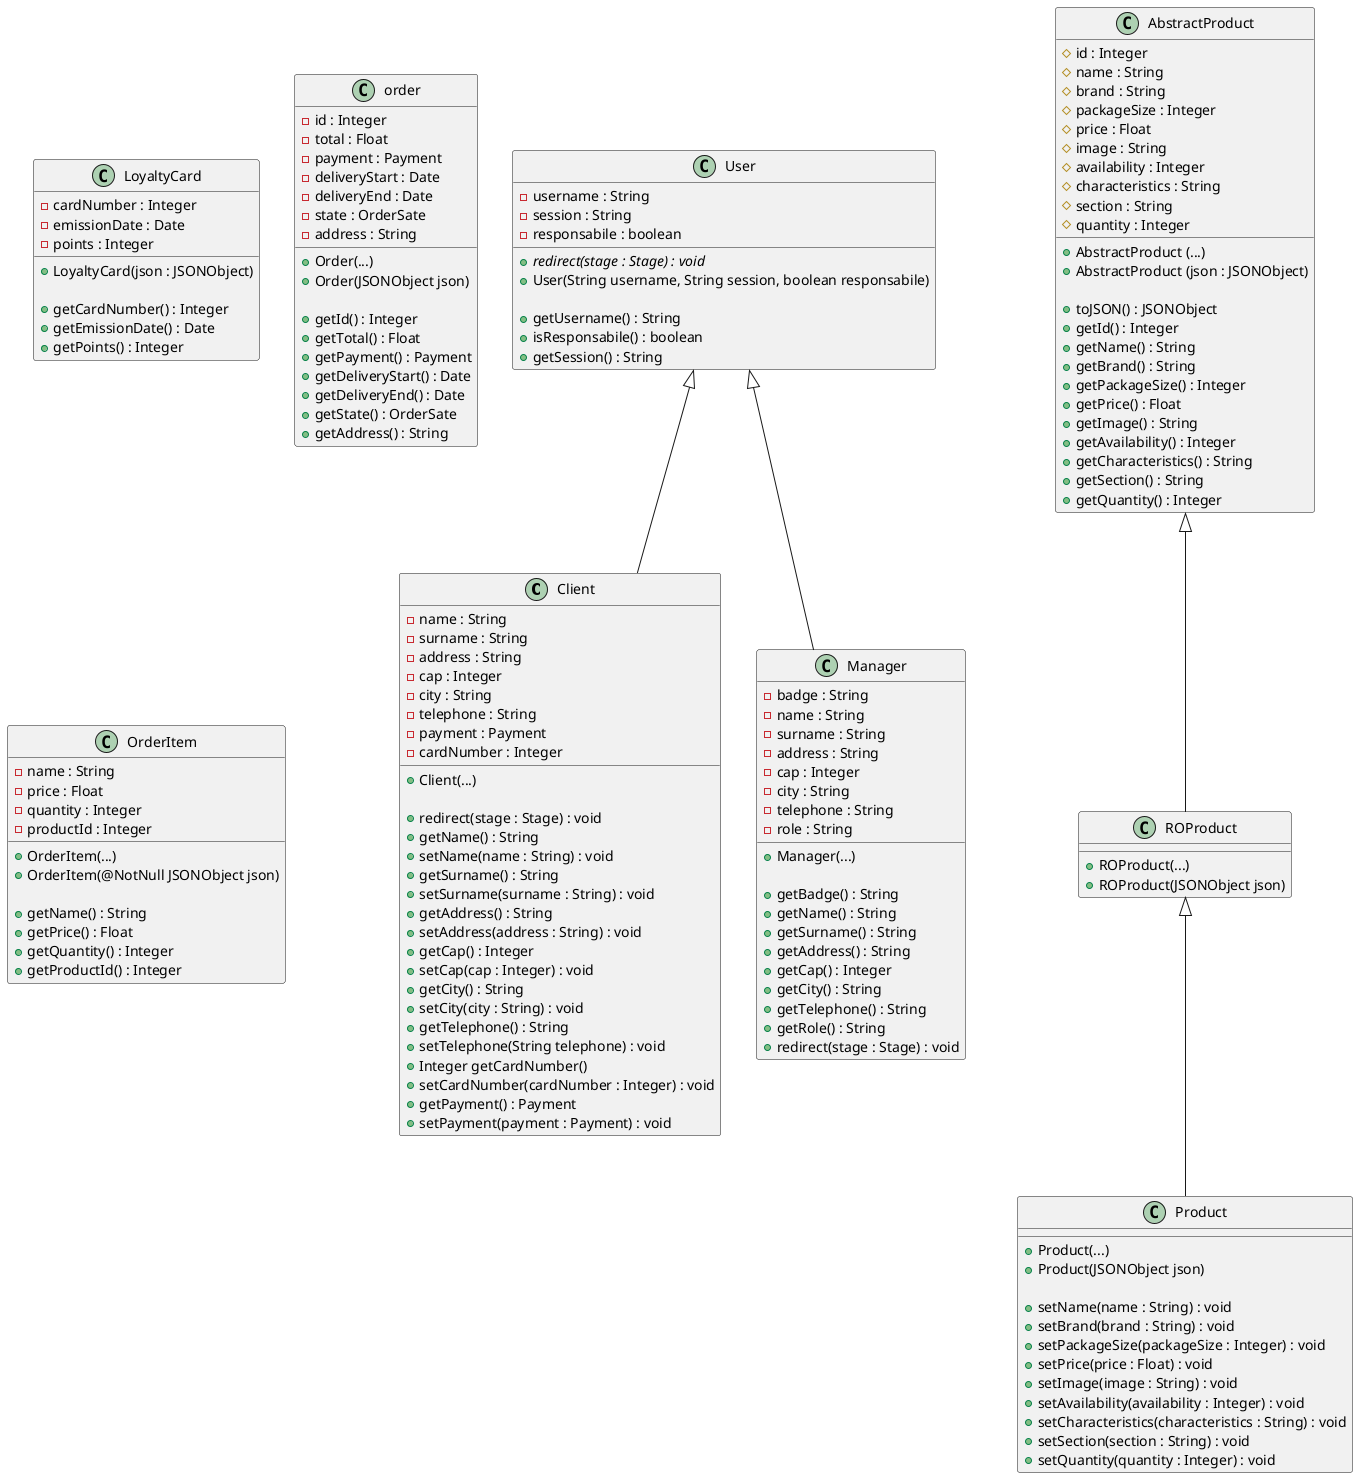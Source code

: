 @startuml Class Client

class Client extends User{
    - name : String
    - surname : String
    - address : String
    - cap : Integer
    - city : String 
    - telephone : String
    - payment : Payment 
    - cardNumber : Integer 

    + Client(...)
    
    + redirect(stage : Stage) : void
    + getName() : String
    + setName(name : String) : void
    + getSurname() : String
    + setSurname(surname : String) : void
    + getAddress() : String
    + setAddress(address : String) : void
    + getCap() : Integer
    + setCap(cap : Integer) : void
    + getCity() : String
    + setCity(city : String) : void
    + getTelephone() : String
    + setTelephone(String telephone) : void
    + Integer getCardNumber() 
    + setCardNumber(cardNumber : Integer) : void
    + getPayment() : Payment
    + setPayment(payment : Payment) : void
}

class LoyaltyCard{
    - cardNumber : Integer
    - emissionDate : Date
    - points : Integer
    
    + LoyaltyCard(json : JSONObject) 
    
    + getCardNumber() : Integer
    + getEmissionDate() : Date
    + getPoints() : Integer
}

class User{
    + {abstract} redirect(stage : Stage) : void
    - username : String
    - session : String
    - responsabile : boolean
    
    + User(String username, String session, boolean responsabile)

    + getUsername() : String
    + isResponsabile() : boolean
    + getSession() : String
}


class Manager extends User {
    - badge : String
    - name : String
    - surname : String
    - address : String
    - cap : Integer
    - city : String
    - telephone : String
    - role : String
    
    + Manager(...)
    
    + getBadge() : String
    + getName() : String 
    + getSurname() : String
    + getAddress() : String
    + getCap() : Integer
    + getCity() : String
    + getTelephone() : String
    + getRole() : String
    + redirect(stage : Stage) : void
}

class order{
    - id : Integer
    - total : Float
    - payment : Payment
    - deliveryStart : Date
    - deliveryEnd : Date
    - state : OrderSate
    - address : String
    
    + Order(...)
    + Order(JSONObject json) 
    
    + getId() : Integer
    + getTotal() : Float
    + getPayment() : Payment
    + getDeliveryStart() : Date
    + getDeliveryEnd() : Date
    + getState() : OrderSate
    + getAddress() : String

}

class OrderItem{
    - name : String
    - price : Float
    - quantity : Integer
    - productId : Integer
    
    + OrderItem(...) 
    + OrderItem(@NotNull JSONObject json) 
    
    + getName() : String
    + getPrice() : Float
    + getQuantity() : Integer
    + getProductId() : Integer
}

class AbstractProduct{
    # id : Integer 
    # name : String
    # brand : String 
    # packageSize : Integer
    # price : Float
    # image : String
    # availability : Integer
    # characteristics : String
    # section : String
    # quantity : Integer

    + AbstractProduct (...)   
    + AbstractProduct (json : JSONObject)
    
    + toJSON() : JSONObject
    + getId() : Integer
    + getName() : String
    + getBrand() : String
    + getPackageSize() : Integer
    + getPrice() : Float
    + getImage() : String
    + getAvailability() : Integer
    + getCharacteristics() : String
    + getSection() : String
    + getQuantity() : Integer

}


class ROProduct extends AbstractProduct{

    + ROProduct(...)
    + ROProduct(JSONObject json)

}

class Product extends ROProduct{
    
    + Product(...)
    + Product(JSONObject json)
    
    + setName(name : String) : void
    + setBrand(brand : String) : void
    + setPackageSize(packageSize : Integer) : void
    + setPrice(price : Float) : void 
    + setImage(image : String) : void
    + setAvailability(availability : Integer) : void
    + setCharacteristics(characteristics : String) : void 
    + setSection(section : String) : void 
    + setQuantity(quantity : Integer) : void
}
@enduml
